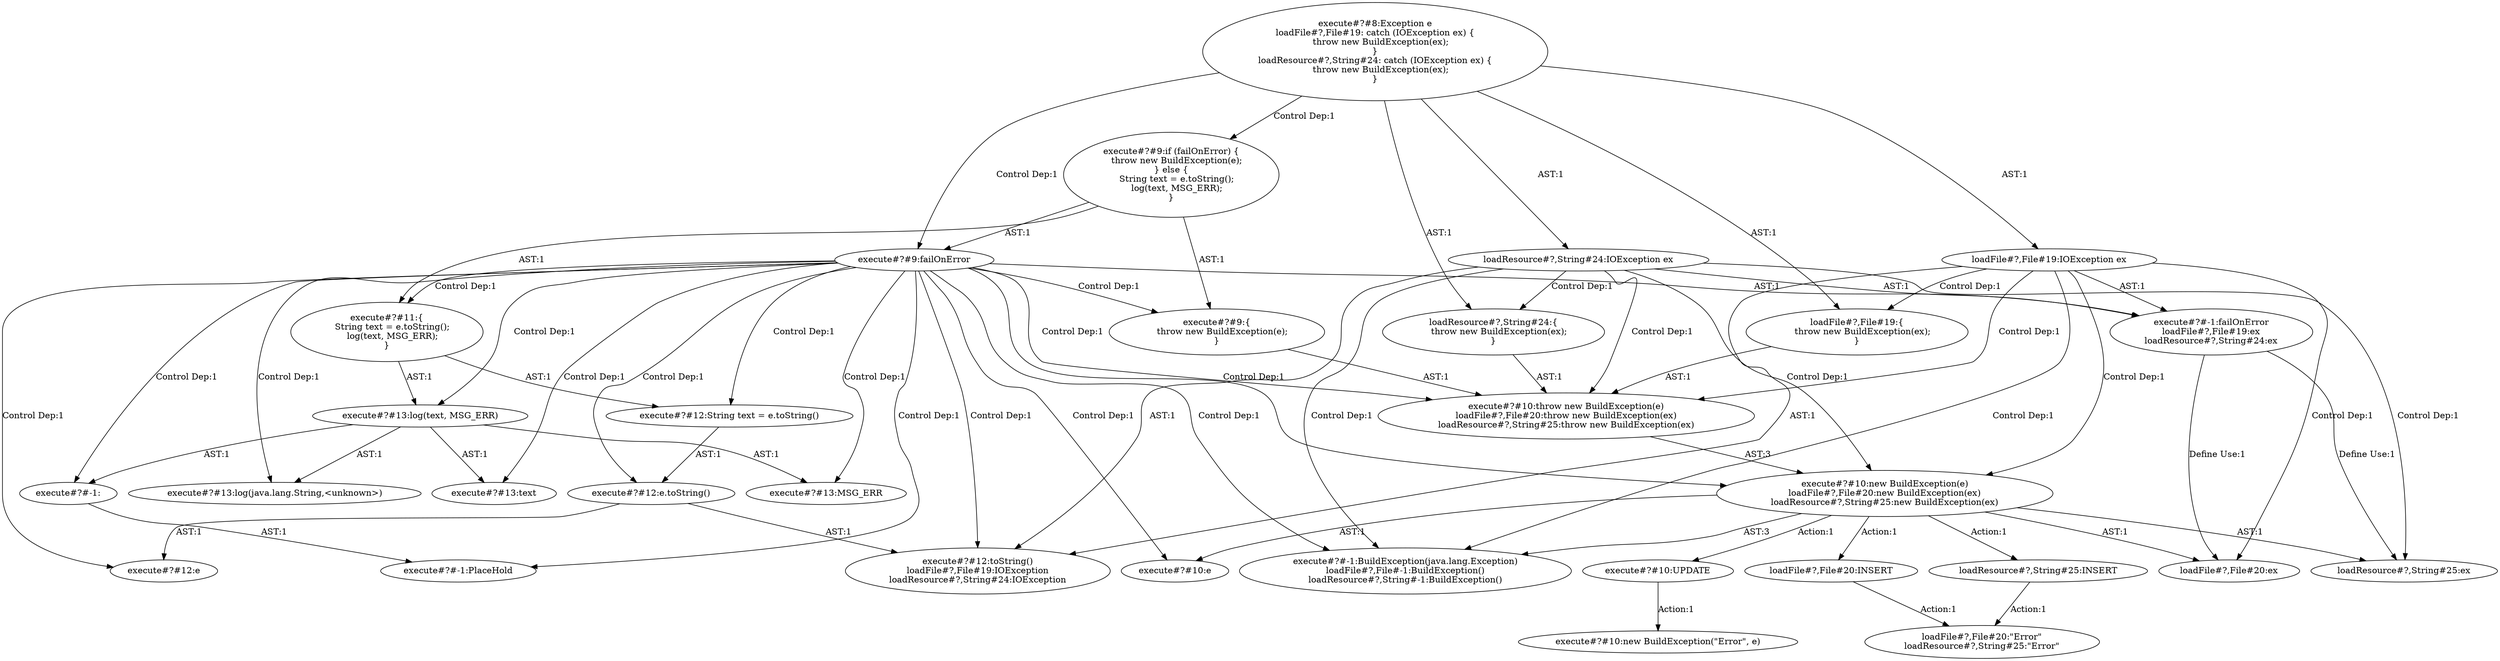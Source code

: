 digraph "Pattern" {
0 [label="execute#?#10:UPDATE" shape=ellipse]
1 [label="execute#?#10:new BuildException(e)
loadFile#?,File#20:new BuildException(ex)
loadResource#?,String#25:new BuildException(ex)" shape=ellipse]
2 [label="execute#?#9:failOnError" shape=ellipse]
3 [label="execute#?#8:Exception e
loadFile#?,File#19: catch (IOException ex) \{
    throw new BuildException(ex);
\}
loadResource#?,String#24: catch (IOException ex) \{
    throw new BuildException(ex);
\}" shape=ellipse]
4 [label="execute#?#9:if (failOnError) \{
    throw new BuildException(e);
\} else \{
    String text = e.toString();
    log(text, MSG_ERR);
\}" shape=ellipse]
5 [label="execute#?#-1:failOnError
loadFile#?,File#19:ex
loadResource#?,String#24:ex" shape=ellipse]
6 [label="execute#?#9:\{
    throw new BuildException(e);
\}" shape=ellipse]
7 [label="execute#?#10:throw new BuildException(e)
loadFile#?,File#20:throw new BuildException(ex)
loadResource#?,String#25:throw new BuildException(ex)" shape=ellipse]
8 [label="execute#?#-1:BuildException(java.lang.Exception)
loadFile#?,File#-1:BuildException()
loadResource#?,String#-1:BuildException()" shape=ellipse]
9 [label="execute#?#10:e" shape=ellipse]
10 [label="execute#?#11:\{
    String text = e.toString();
    log(text, MSG_ERR);
\}" shape=ellipse]
11 [label="execute#?#12:String text = e.toString()" shape=ellipse]
12 [label="execute#?#12:e.toString()" shape=ellipse]
13 [label="execute#?#12:toString()
loadFile#?,File#19:IOException
loadResource#?,String#24:IOException" shape=ellipse]
14 [label="execute#?#12:e" shape=ellipse]
15 [label="execute#?#13:log(text, MSG_ERR)" shape=ellipse]
16 [label="execute#?#13:log(java.lang.String,<unknown>)" shape=ellipse]
17 [label="execute#?#-1:" shape=ellipse]
18 [label="execute#?#-1:PlaceHold" shape=ellipse]
19 [label="execute#?#13:text" shape=ellipse]
20 [label="execute#?#13:MSG_ERR" shape=ellipse]
21 [label="execute#?#10:new BuildException(\"Error\", e)" shape=ellipse]
22 [label="loadFile#?,File#19:\{
    throw new BuildException(ex);
\}" shape=ellipse]
23 [label="loadFile#?,File#20:\"Error\"
loadResource#?,String#25:\"Error\"" shape=ellipse]
24 [label="loadFile#?,File#20:INSERT" shape=ellipse]
25 [label="loadFile#?,File#20:ex" shape=ellipse]
26 [label="loadFile#?,File#19:IOException ex" shape=ellipse]
27 [label="loadResource#?,String#24:\{
    throw new BuildException(ex);
\}" shape=ellipse]
28 [label="loadResource#?,String#25:ex" shape=ellipse]
29 [label="loadResource#?,String#24:IOException ex" shape=ellipse]
30 [label="loadResource#?,String#25:INSERT" shape=ellipse]
0 -> 21 [label="Action:1"];
1 -> 0 [label="Action:1"];
1 -> 8 [label="AST:3"];
1 -> 9 [label="AST:1"];
1 -> 24 [label="Action:1"];
1 -> 25 [label="AST:1"];
1 -> 28 [label="AST:1"];
1 -> 30 [label="Action:1"];
2 -> 1 [label="Control Dep:1"];
2 -> 5 [label="AST:1"];
2 -> 6 [label="Control Dep:1"];
2 -> 7 [label="Control Dep:1"];
2 -> 8 [label="Control Dep:1"];
2 -> 9 [label="Control Dep:1"];
2 -> 10 [label="Control Dep:1"];
2 -> 11 [label="Control Dep:1"];
2 -> 12 [label="Control Dep:1"];
2 -> 13 [label="Control Dep:1"];
2 -> 14 [label="Control Dep:1"];
2 -> 15 [label="Control Dep:1"];
2 -> 16 [label="Control Dep:1"];
2 -> 17 [label="Control Dep:1"];
2 -> 18 [label="Control Dep:1"];
2 -> 19 [label="Control Dep:1"];
2 -> 20 [label="Control Dep:1"];
3 -> 2 [label="Control Dep:1"];
3 -> 4 [label="Control Dep:1"];
3 -> 22 [label="AST:1"];
3 -> 26 [label="AST:1"];
3 -> 27 [label="AST:1"];
3 -> 29 [label="AST:1"];
4 -> 2 [label="AST:1"];
4 -> 6 [label="AST:1"];
4 -> 10 [label="AST:1"];
5 -> 25 [label="Define Use:1"];
5 -> 28 [label="Define Use:1"];
6 -> 7 [label="AST:1"];
7 -> 1 [label="AST:3"];
10 -> 11 [label="AST:1"];
10 -> 15 [label="AST:1"];
11 -> 12 [label="AST:1"];
12 -> 14 [label="AST:1"];
12 -> 13 [label="AST:1"];
15 -> 17 [label="AST:1"];
15 -> 16 [label="AST:1"];
15 -> 19 [label="AST:1"];
15 -> 20 [label="AST:1"];
17 -> 18 [label="AST:1"];
22 -> 7 [label="AST:1"];
24 -> 23 [label="Action:1"];
26 -> 22 [label="Control Dep:1"];
26 -> 25 [label="Control Dep:1"];
26 -> 5 [label="AST:1"];
26 -> 13 [label="AST:1"];
26 -> 7 [label="Control Dep:1"];
26 -> 1 [label="Control Dep:1"];
26 -> 8 [label="Control Dep:1"];
27 -> 7 [label="AST:1"];
29 -> 27 [label="Control Dep:1"];
29 -> 28 [label="Control Dep:1"];
29 -> 5 [label="AST:1"];
29 -> 13 [label="AST:1"];
29 -> 7 [label="Control Dep:1"];
29 -> 1 [label="Control Dep:1"];
29 -> 8 [label="Control Dep:1"];
30 -> 23 [label="Action:1"];
}
